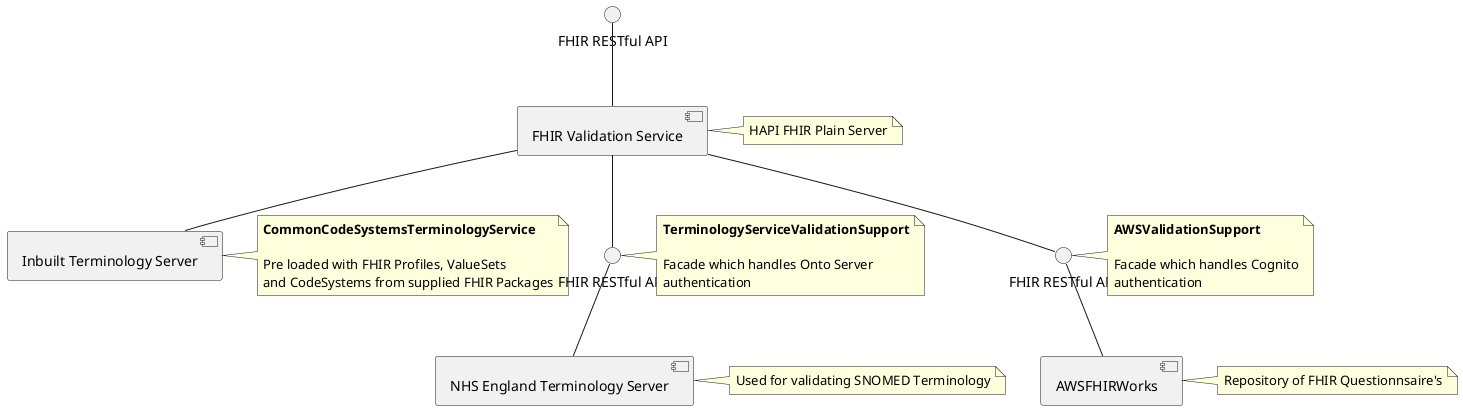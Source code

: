 @startuml

skinparam svgDimensionStyle false

interface "FHIR RESTful API" as api

component "FHIR Validation Service" as validator
note right
HAPI FHIR Plain Server
end note

component "NHS England Terminology Server" as onto
note right
Used for validating SNOMED Terminology
end note

component "Inbuilt Terminology Server" as internal
note right
**CommonCodeSystemsTerminologyService**

Pre loaded with FHIR Profiles, ValueSets
and CodeSystems from supplied FHIR Packages
end note

interface "FHIR RESTful API" as Facade
note right
**TerminologyServiceValidationSupport**

Facade which handles Onto Server
authentication
end note

interface "FHIR RESTful API" as AWSFacade
note right
**AWSValidationSupport**

Facade which handles Cognito
authentication
end note

component AWSFHIRWorks
note right
Repository of FHIR Questionnsaire's
end note


api -- validator
validator -- Facade
validator -- internal
validator -- AWSFacade
Facade -- onto
AWSFacade -- AWSFHIRWorks

@enduml
